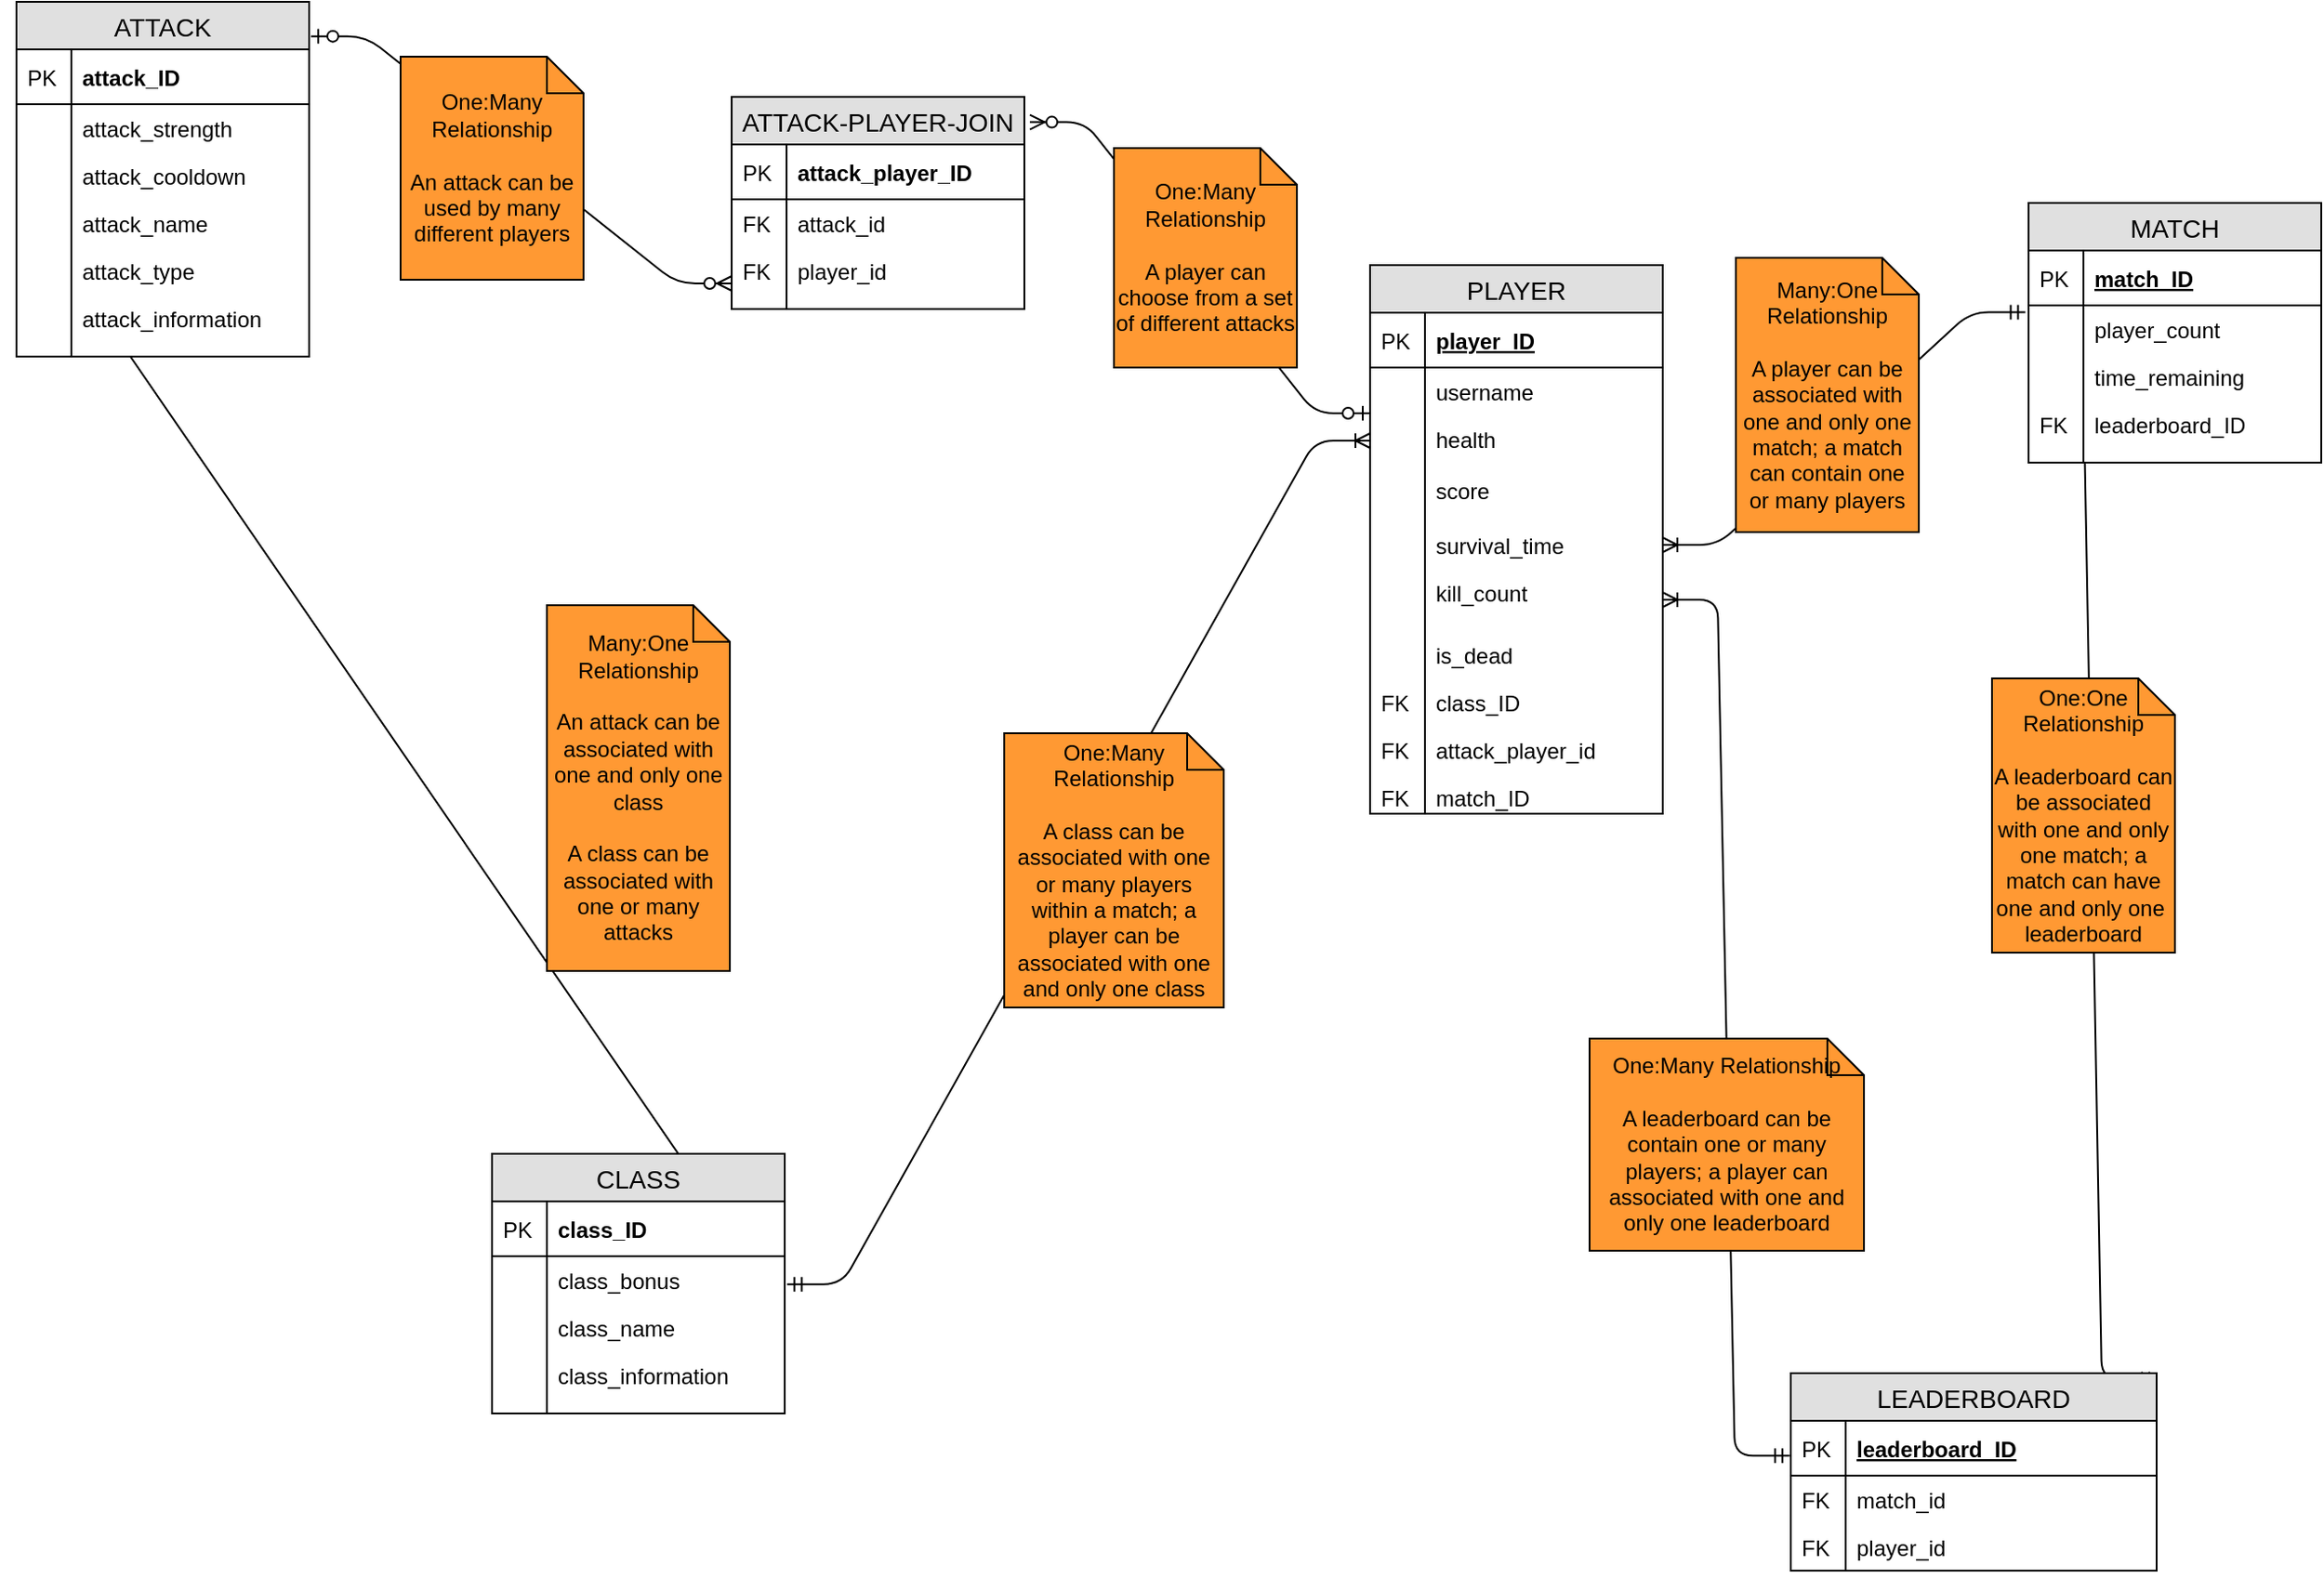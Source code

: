 <mxfile version="13.6.2" type="device"><diagram id="R2lEEEUBdFMjLlhIrx00" name="Page-1"><mxGraphModel dx="2008" dy="1775" grid="1" gridSize="10" guides="1" tooltips="1" connect="1" arrows="1" fold="1" page="1" pageScale="1" pageWidth="850" pageHeight="1100" math="0" shadow="0" extFonts="Permanent Marker^https://fonts.googleapis.com/css?family=Permanent+Marker"><root><mxCell id="0"/><mxCell id="1" parent="0"/><mxCell id="u8r4atgd4e7ZIDanf7BI-53" value="" style="edgeStyle=entityRelationEdgeStyle;fontSize=12;html=1;endArrow=ERmandOne;startArrow=ERoneToMany;entryX=-0.011;entryY=0.143;entryDx=0;entryDy=0;entryPerimeter=0;exitX=1;exitY=0.5;exitDx=0;exitDy=0;" parent="1" source="D_x3WBkVAasMpMiy9x4C-52" target="D_x3WBkVAasMpMiy9x4C-61" edge="1"><mxGeometry width="100" height="100" relative="1" as="geometry"><mxPoint x="610" y="-31" as="sourcePoint"/><mxPoint x="930" y="170" as="targetPoint"/></mxGeometry></mxCell><mxCell id="u8r4atgd4e7ZIDanf7BI-45" value="" style="edgeStyle=entityRelationEdgeStyle;fontSize=12;html=1;endArrow=ERoneToMany;startArrow=ERmandOne;entryX=0;entryY=0.5;entryDx=0;entryDy=0;exitX=1;exitY=0.5;exitDx=0;exitDy=0;" parent="1" source="u8r4atgd4e7ZIDanf7BI-26" target="D_x3WBkVAasMpMiy9x4C-38" edge="1"><mxGeometry width="100" height="100" relative="1" as="geometry"><mxPoint x="120" y="-52" as="sourcePoint"/><mxPoint x="120" y="-255" as="targetPoint"/><Array as="points"><mxPoint x="120" y="-100"/></Array></mxGeometry></mxCell><mxCell id="D_x3WBkVAasMpMiy9x4C-56" value="" style="edgeStyle=entityRelationEdgeStyle;fontSize=12;html=1;endArrow=ERzeroToMany;startArrow=ERzeroToOne;exitX=1.006;exitY=0.097;exitDx=0;exitDy=0;exitPerimeter=0;entryX=0;entryY=0.769;entryDx=0;entryDy=0;entryPerimeter=0;" parent="1" source="D_x3WBkVAasMpMiy9x4C-12" target="HCLnkKVjRVYHczU34d64-8" edge="1"><mxGeometry width="100" height="100" relative="1" as="geometry"><mxPoint x="300" y="289" as="sourcePoint"/><mxPoint x="100" y="-170" as="targetPoint"/></mxGeometry></mxCell><mxCell id="D_x3WBkVAasMpMiy9x4C-57" value="One:Many Relationship&lt;br&gt;&lt;br&gt;An attack can be used by many different players" style="shape=note;size=20;whiteSpace=wrap;html=1;fillColor=#FF9933;" parent="1" vertex="1"><mxGeometry x="-80" y="-360" width="100" height="122" as="geometry"/></mxCell><mxCell id="D_x3WBkVAasMpMiy9x4C-132" value="" style="edgeStyle=entityRelationEdgeStyle;fontSize=12;html=1;endArrow=ERmandOne;startArrow=ERmandOne;exitX=1;exitY=0.03;exitDx=0;exitDy=0;exitPerimeter=0;entryX=0;entryY=0.692;entryDx=0;entryDy=0;entryPerimeter=0;" parent="1" source="D_x3WBkVAasMpMiy9x4C-100" target="D_x3WBkVAasMpMiy9x4C-63" edge="1"><mxGeometry width="100" height="100" relative="1" as="geometry"><mxPoint x="300" y="501" as="sourcePoint"/><mxPoint x="720" y="170" as="targetPoint"/></mxGeometry></mxCell><mxCell id="D_x3WBkVAasMpMiy9x4C-134" value="One:One Relationship&lt;br&gt;&lt;br&gt;A leaderboard can be associated with one and only one match; a match can have one and only one&amp;nbsp;&lt;br&gt;leaderboard" style="shape=note;size=20;whiteSpace=wrap;html=1;fillColor=#FF9933;" parent="1" vertex="1"><mxGeometry x="790" y="-20" width="100" height="150" as="geometry"/></mxCell><mxCell id="u8r4atgd4e7ZIDanf7BI-42" value="" style="edgeStyle=entityRelationEdgeStyle;fontSize=12;html=1;endArrow=ERoneToMany;startArrow=ERmandOne;entryX=0;entryY=0.5;entryDx=0;entryDy=0;exitX=1.008;exitY=0.591;exitDx=0;exitDy=0;exitPerimeter=0;" parent="1" source="u8r4atgd4e7ZIDanf7BI-28" target="D_x3WBkVAasMpMiy9x4C-48" edge="1"><mxGeometry width="100" height="100" relative="1" as="geometry"><mxPoint x="-30" y="217" as="sourcePoint"/><mxPoint x="350" y="-368" as="targetPoint"/></mxGeometry></mxCell><mxCell id="u8r4atgd4e7ZIDanf7BI-43" value="Many:One Relationship&lt;br&gt;&lt;br&gt;An attack can be associated with one and only one class&lt;br&gt;&lt;br&gt;A class can be associated with one or many attacks" style="shape=note;size=20;whiteSpace=wrap;html=1;fillColor=#FF9933;" parent="1" vertex="1"><mxGeometry y="-60" width="100" height="200" as="geometry"/></mxCell><mxCell id="u8r4atgd4e7ZIDanf7BI-47" value="One:Many Relationship&lt;br&gt;&lt;br&gt;A class can be associated with one or many players within a match; a player can be associated with one and only one class" style="shape=note;size=20;whiteSpace=wrap;html=1;fillColor=#FF9933;" parent="1" vertex="1"><mxGeometry x="250" y="10" width="120" height="150" as="geometry"/></mxCell><mxCell id="D_x3WBkVAasMpMiy9x4C-23" value="PLAYER" style="swimlane;fontStyle=0;childLayout=stackLayout;horizontal=1;startSize=26;fillColor=#e0e0e0;horizontalStack=0;resizeParent=1;resizeParentMax=0;resizeLast=0;collapsible=1;marginBottom=0;swimlaneFillColor=#ffffff;align=center;fontSize=14;" parent="1" vertex="1"><mxGeometry x="450" y="-246" width="160" height="300" as="geometry"/></mxCell><mxCell id="D_x3WBkVAasMpMiy9x4C-24" value="player_ID" style="shape=partialRectangle;top=0;left=0;right=0;bottom=1;align=left;verticalAlign=middle;fillColor=none;spacingLeft=34;spacingRight=4;overflow=hidden;rotatable=0;points=[[0,0.5],[1,0.5]];portConstraint=eastwest;dropTarget=0;fontStyle=5;fontSize=12;" parent="D_x3WBkVAasMpMiy9x4C-23" vertex="1"><mxGeometry y="26" width="160" height="30" as="geometry"/></mxCell><mxCell id="D_x3WBkVAasMpMiy9x4C-25" value="PK" style="shape=partialRectangle;top=0;left=0;bottom=0;fillColor=none;align=left;verticalAlign=middle;spacingLeft=4;spacingRight=4;overflow=hidden;rotatable=0;points=[];portConstraint=eastwest;part=1;fontSize=12;" parent="D_x3WBkVAasMpMiy9x4C-24" vertex="1" connectable="0"><mxGeometry width="30" height="30" as="geometry"/></mxCell><mxCell id="D_x3WBkVAasMpMiy9x4C-26" value="username" style="shape=partialRectangle;top=0;left=0;right=0;bottom=0;align=left;verticalAlign=top;fillColor=none;spacingLeft=34;spacingRight=4;overflow=hidden;rotatable=0;points=[[0,0.5],[1,0.5]];portConstraint=eastwest;dropTarget=0;fontSize=12;" parent="D_x3WBkVAasMpMiy9x4C-23" vertex="1"><mxGeometry y="56" width="160" height="26" as="geometry"/></mxCell><mxCell id="D_x3WBkVAasMpMiy9x4C-27" value="" style="shape=partialRectangle;top=0;left=0;bottom=0;fillColor=none;align=left;verticalAlign=top;spacingLeft=4;spacingRight=4;overflow=hidden;rotatable=0;points=[];portConstraint=eastwest;part=1;fontSize=12;" parent="D_x3WBkVAasMpMiy9x4C-26" vertex="1" connectable="0"><mxGeometry width="30" height="26" as="geometry"/></mxCell><mxCell id="D_x3WBkVAasMpMiy9x4C-48" value="health" style="shape=partialRectangle;top=0;left=0;right=0;bottom=0;align=left;verticalAlign=top;fillColor=none;spacingLeft=34;spacingRight=4;overflow=hidden;rotatable=0;points=[[0,0.5],[1,0.5]];portConstraint=eastwest;dropTarget=0;fontSize=12;" parent="D_x3WBkVAasMpMiy9x4C-23" vertex="1"><mxGeometry y="82" width="160" height="28" as="geometry"/></mxCell><mxCell id="D_x3WBkVAasMpMiy9x4C-49" value="" style="shape=partialRectangle;top=0;left=0;bottom=0;fillColor=none;align=left;verticalAlign=top;spacingLeft=4;spacingRight=4;overflow=hidden;rotatable=0;points=[];portConstraint=eastwest;part=1;fontSize=12;" parent="D_x3WBkVAasMpMiy9x4C-48" vertex="1" connectable="0"><mxGeometry width="30" height="28" as="geometry"/></mxCell><mxCell id="u8r4atgd4e7ZIDanf7BI-72" value="score&#10;" style="shape=partialRectangle;top=0;left=0;right=0;bottom=0;align=left;verticalAlign=top;fillColor=none;spacingLeft=34;spacingRight=4;overflow=hidden;rotatable=0;points=[[0,0.5],[1,0.5]];portConstraint=eastwest;dropTarget=0;fontSize=12;" parent="D_x3WBkVAasMpMiy9x4C-23" vertex="1"><mxGeometry y="110" width="160" height="30" as="geometry"/></mxCell><mxCell id="u8r4atgd4e7ZIDanf7BI-73" value="" style="shape=partialRectangle;top=0;left=0;bottom=0;fillColor=none;align=left;verticalAlign=top;spacingLeft=4;spacingRight=4;overflow=hidden;rotatable=0;points=[];portConstraint=eastwest;part=1;fontSize=12;" parent="u8r4atgd4e7ZIDanf7BI-72" vertex="1" connectable="0"><mxGeometry width="30" height="30" as="geometry"/></mxCell><mxCell id="D_x3WBkVAasMpMiy9x4C-52" value="survival_time" style="shape=partialRectangle;top=0;left=0;right=0;bottom=0;align=left;verticalAlign=top;fillColor=none;spacingLeft=34;spacingRight=4;overflow=hidden;rotatable=0;points=[[0,0.5],[1,0.5]];portConstraint=eastwest;dropTarget=0;fontSize=12;" parent="D_x3WBkVAasMpMiy9x4C-23" vertex="1"><mxGeometry y="140" width="160" height="26" as="geometry"/></mxCell><mxCell id="D_x3WBkVAasMpMiy9x4C-53" value="" style="shape=partialRectangle;top=0;left=0;bottom=0;fillColor=none;align=left;verticalAlign=top;spacingLeft=4;spacingRight=4;overflow=hidden;rotatable=0;points=[];portConstraint=eastwest;part=1;fontSize=12;" parent="D_x3WBkVAasMpMiy9x4C-52" vertex="1" connectable="0"><mxGeometry width="30" height="26" as="geometry"/></mxCell><mxCell id="D_x3WBkVAasMpMiy9x4C-30" value="kill_count" style="shape=partialRectangle;top=0;left=0;right=0;bottom=0;align=left;verticalAlign=top;fillColor=none;spacingLeft=34;spacingRight=4;overflow=hidden;rotatable=0;points=[[0,0.5],[1,0.5]];portConstraint=eastwest;dropTarget=0;fontSize=12;" parent="D_x3WBkVAasMpMiy9x4C-23" vertex="1"><mxGeometry y="166" width="160" height="34" as="geometry"/></mxCell><mxCell id="D_x3WBkVAasMpMiy9x4C-31" value="" style="shape=partialRectangle;top=0;left=0;bottom=0;fillColor=none;align=left;verticalAlign=top;spacingLeft=4;spacingRight=4;overflow=hidden;rotatable=0;points=[];portConstraint=eastwest;part=1;fontSize=12;" parent="D_x3WBkVAasMpMiy9x4C-30" vertex="1" connectable="0"><mxGeometry width="30" height="34" as="geometry"/></mxCell><mxCell id="AInrQv52wTnlDQUxydWt-1" value="is_dead" style="shape=partialRectangle;top=0;left=0;right=0;bottom=0;align=left;verticalAlign=top;fillColor=none;spacingLeft=34;spacingRight=4;overflow=hidden;rotatable=0;points=[[0,0.5],[1,0.5]];portConstraint=eastwest;dropTarget=0;fontSize=12;" parent="D_x3WBkVAasMpMiy9x4C-23" vertex="1"><mxGeometry y="200" width="160" height="26" as="geometry"/></mxCell><mxCell id="AInrQv52wTnlDQUxydWt-2" value="" style="shape=partialRectangle;top=0;left=0;bottom=0;fillColor=none;align=left;verticalAlign=top;spacingLeft=4;spacingRight=4;overflow=hidden;rotatable=0;points=[];portConstraint=eastwest;part=1;fontSize=12;" parent="AInrQv52wTnlDQUxydWt-1" vertex="1" connectable="0"><mxGeometry width="30" height="26" as="geometry"/></mxCell><mxCell id="u8r4atgd4e7ZIDanf7BI-60" value="class_ID" style="shape=partialRectangle;top=0;left=0;right=0;bottom=0;align=left;verticalAlign=top;fillColor=none;spacingLeft=34;spacingRight=4;overflow=hidden;rotatable=0;points=[[0,0.5],[1,0.5]];portConstraint=eastwest;dropTarget=0;fontSize=12;" parent="D_x3WBkVAasMpMiy9x4C-23" vertex="1"><mxGeometry y="226" width="160" height="26" as="geometry"/></mxCell><mxCell id="u8r4atgd4e7ZIDanf7BI-61" value="FK" style="shape=partialRectangle;top=0;left=0;bottom=0;fillColor=none;align=left;verticalAlign=top;spacingLeft=4;spacingRight=4;overflow=hidden;rotatable=0;points=[];portConstraint=eastwest;part=1;fontSize=12;" parent="u8r4atgd4e7ZIDanf7BI-60" vertex="1" connectable="0"><mxGeometry width="30" height="26" as="geometry"/></mxCell><mxCell id="u8r4atgd4e7ZIDanf7BI-64" value="attack_player_id" style="shape=partialRectangle;top=0;left=0;right=0;bottom=0;align=left;verticalAlign=top;fillColor=none;spacingLeft=34;spacingRight=4;overflow=hidden;rotatable=0;points=[[0,0.5],[1,0.5]];portConstraint=eastwest;dropTarget=0;fontSize=12;" parent="D_x3WBkVAasMpMiy9x4C-23" vertex="1"><mxGeometry y="252" width="160" height="26" as="geometry"/></mxCell><mxCell id="u8r4atgd4e7ZIDanf7BI-65" value="FK" style="shape=partialRectangle;top=0;left=0;bottom=0;fillColor=none;align=left;verticalAlign=top;spacingLeft=4;spacingRight=4;overflow=hidden;rotatable=0;points=[];portConstraint=eastwest;part=1;fontSize=12;" parent="u8r4atgd4e7ZIDanf7BI-64" vertex="1" connectable="0"><mxGeometry width="30" height="26" as="geometry"/></mxCell><mxCell id="u8r4atgd4e7ZIDanf7BI-66" value="match_ID" style="shape=partialRectangle;top=0;left=0;right=0;bottom=0;align=left;verticalAlign=top;fillColor=none;spacingLeft=34;spacingRight=4;overflow=hidden;rotatable=0;points=[[0,0.5],[1,0.5]];portConstraint=eastwest;dropTarget=0;fontSize=12;" parent="D_x3WBkVAasMpMiy9x4C-23" vertex="1"><mxGeometry y="278" width="160" height="22" as="geometry"/></mxCell><mxCell id="u8r4atgd4e7ZIDanf7BI-67" value="FK" style="shape=partialRectangle;top=0;left=0;bottom=0;fillColor=none;align=left;verticalAlign=top;spacingLeft=4;spacingRight=4;overflow=hidden;rotatable=0;points=[];portConstraint=eastwest;part=1;fontSize=12;" parent="u8r4atgd4e7ZIDanf7BI-66" vertex="1" connectable="0"><mxGeometry width="30" height="22" as="geometry"/></mxCell><mxCell id="u8r4atgd4e7ZIDanf7BI-52" value="Many:One Relationship&lt;br&gt;&lt;br&gt;A player can be associated with one and only one match; a match can contain one or many players" style="shape=note;size=20;whiteSpace=wrap;html=1;fillColor=#FF9933;" parent="1" vertex="1"><mxGeometry x="650" y="-250" width="100" height="150" as="geometry"/></mxCell><mxCell id="u8r4atgd4e7ZIDanf7BI-108" value="" style="edgeStyle=entityRelationEdgeStyle;fontSize=12;html=1;endArrow=ERmandOne;startArrow=ERoneToMany;entryX=-0.003;entryY=0.638;entryDx=0;entryDy=0;entryPerimeter=0;" parent="1" source="D_x3WBkVAasMpMiy9x4C-30" target="D_x3WBkVAasMpMiy9x4C-101" edge="1"><mxGeometry width="100" height="100" relative="1" as="geometry"><mxPoint x="611.76" y="101.28" as="sourcePoint"/><mxPoint x="480" y="310" as="targetPoint"/></mxGeometry></mxCell><mxCell id="u8r4atgd4e7ZIDanf7BI-109" value="One:Many Relationship&lt;br&gt;&lt;br&gt;A leaderboard can be contain one or many players; a player can associated with one and only one leaderboard" style="shape=note;size=20;whiteSpace=wrap;html=1;fillColor=#FF9933;" parent="1" vertex="1"><mxGeometry x="570" y="177" width="150" height="116" as="geometry"/></mxCell><mxCell id="u8r4atgd4e7ZIDanf7BI-25" value="CLASS" style="swimlane;fontStyle=0;childLayout=stackLayout;horizontal=1;startSize=26;fillColor=#e0e0e0;horizontalStack=0;resizeParent=1;resizeParentMax=0;resizeLast=0;collapsible=1;marginBottom=0;swimlaneFillColor=#ffffff;align=center;fontSize=14;" parent="1" vertex="1"><mxGeometry x="-30" y="240" width="160" height="142" as="geometry"/></mxCell><mxCell id="u8r4atgd4e7ZIDanf7BI-26" value="class_ID" style="shape=partialRectangle;top=0;left=0;right=0;bottom=1;align=left;verticalAlign=middle;fillColor=none;spacingLeft=34;spacingRight=4;overflow=hidden;rotatable=0;points=[[0,0.5],[1,0.5]];portConstraint=eastwest;dropTarget=0;fontStyle=1;fontSize=12;" parent="u8r4atgd4e7ZIDanf7BI-25" vertex="1"><mxGeometry y="26" width="160" height="30" as="geometry"/></mxCell><mxCell id="u8r4atgd4e7ZIDanf7BI-27" value="PK" style="shape=partialRectangle;top=0;left=0;bottom=0;fillColor=none;align=left;verticalAlign=middle;spacingLeft=4;spacingRight=4;overflow=hidden;rotatable=0;points=[];portConstraint=eastwest;part=1;fontSize=12;" parent="u8r4atgd4e7ZIDanf7BI-26" vertex="1" connectable="0"><mxGeometry width="30" height="30" as="geometry"/></mxCell><mxCell id="u8r4atgd4e7ZIDanf7BI-28" value="class_bonus" style="shape=partialRectangle;top=0;left=0;right=0;bottom=0;align=left;verticalAlign=top;fillColor=none;spacingLeft=34;spacingRight=4;overflow=hidden;rotatable=0;points=[[0,0.5],[1,0.5]];portConstraint=eastwest;dropTarget=0;fontSize=12;" parent="u8r4atgd4e7ZIDanf7BI-25" vertex="1"><mxGeometry y="56" width="160" height="26" as="geometry"/></mxCell><mxCell id="u8r4atgd4e7ZIDanf7BI-29" value="" style="shape=partialRectangle;top=0;left=0;bottom=0;fillColor=none;align=left;verticalAlign=top;spacingLeft=4;spacingRight=4;overflow=hidden;rotatable=0;points=[];portConstraint=eastwest;part=1;fontSize=12;" parent="u8r4atgd4e7ZIDanf7BI-28" vertex="1" connectable="0"><mxGeometry width="30" height="26" as="geometry"/></mxCell><mxCell id="u8r4atgd4e7ZIDanf7BI-30" value="class_name" style="shape=partialRectangle;top=0;left=0;right=0;bottom=0;align=left;verticalAlign=top;fillColor=none;spacingLeft=34;spacingRight=4;overflow=hidden;rotatable=0;points=[[0,0.5],[1,0.5]];portConstraint=eastwest;dropTarget=0;fontSize=12;" parent="u8r4atgd4e7ZIDanf7BI-25" vertex="1"><mxGeometry y="82" width="160" height="26" as="geometry"/></mxCell><mxCell id="u8r4atgd4e7ZIDanf7BI-31" value="" style="shape=partialRectangle;top=0;left=0;bottom=0;fillColor=none;align=left;verticalAlign=top;spacingLeft=4;spacingRight=4;overflow=hidden;rotatable=0;points=[];portConstraint=eastwest;part=1;fontSize=12;" parent="u8r4atgd4e7ZIDanf7BI-30" vertex="1" connectable="0"><mxGeometry width="30" height="26" as="geometry"/></mxCell><mxCell id="u8r4atgd4e7ZIDanf7BI-32" value="class_information" style="shape=partialRectangle;top=0;left=0;right=0;bottom=0;align=left;verticalAlign=top;fillColor=none;spacingLeft=34;spacingRight=4;overflow=hidden;rotatable=0;points=[[0,0.5],[1,0.5]];portConstraint=eastwest;dropTarget=0;fontSize=12;" parent="u8r4atgd4e7ZIDanf7BI-25" vertex="1"><mxGeometry y="108" width="160" height="26" as="geometry"/></mxCell><mxCell id="u8r4atgd4e7ZIDanf7BI-33" value="" style="shape=partialRectangle;top=0;left=0;bottom=0;fillColor=none;align=left;verticalAlign=top;spacingLeft=4;spacingRight=4;overflow=hidden;rotatable=0;points=[];portConstraint=eastwest;part=1;fontSize=12;" parent="u8r4atgd4e7ZIDanf7BI-32" vertex="1" connectable="0"><mxGeometry width="30" height="26" as="geometry"/></mxCell><mxCell id="u8r4atgd4e7ZIDanf7BI-40" value="" style="shape=partialRectangle;top=0;left=0;right=0;bottom=0;align=left;verticalAlign=top;fillColor=none;spacingLeft=34;spacingRight=4;overflow=hidden;rotatable=0;points=[[0,0.5],[1,0.5]];portConstraint=eastwest;dropTarget=0;fontSize=12;" parent="u8r4atgd4e7ZIDanf7BI-25" vertex="1"><mxGeometry y="134" width="160" height="8" as="geometry"/></mxCell><mxCell id="u8r4atgd4e7ZIDanf7BI-41" value="" style="shape=partialRectangle;top=0;left=0;bottom=0;fillColor=none;align=left;verticalAlign=top;spacingLeft=4;spacingRight=4;overflow=hidden;rotatable=0;points=[];portConstraint=eastwest;part=1;fontSize=12;" parent="u8r4atgd4e7ZIDanf7BI-40" vertex="1" connectable="0"><mxGeometry width="30" height="8" as="geometry"/></mxCell><mxCell id="D_x3WBkVAasMpMiy9x4C-100" value="LEADERBOARD" style="swimlane;fontStyle=0;childLayout=stackLayout;horizontal=1;startSize=26;fillColor=#e0e0e0;horizontalStack=0;resizeParent=1;resizeParentMax=0;resizeLast=0;collapsible=1;marginBottom=0;swimlaneFillColor=#ffffff;align=center;fontSize=14;" parent="1" vertex="1"><mxGeometry x="680" y="360" width="200" height="108" as="geometry"/></mxCell><mxCell id="D_x3WBkVAasMpMiy9x4C-101" value="leaderboard_ID" style="shape=partialRectangle;top=0;left=0;right=0;bottom=1;align=left;verticalAlign=middle;fillColor=none;spacingLeft=34;spacingRight=4;overflow=hidden;rotatable=0;points=[[0,0.5],[1,0.5]];portConstraint=eastwest;dropTarget=0;fontStyle=5;fontSize=12;" parent="D_x3WBkVAasMpMiy9x4C-100" vertex="1"><mxGeometry y="26" width="200" height="30" as="geometry"/></mxCell><mxCell id="D_x3WBkVAasMpMiy9x4C-102" value="PK" style="shape=partialRectangle;top=0;left=0;bottom=0;fillColor=none;align=left;verticalAlign=middle;spacingLeft=4;spacingRight=4;overflow=hidden;rotatable=0;points=[];portConstraint=eastwest;part=1;fontSize=12;" parent="D_x3WBkVAasMpMiy9x4C-101" vertex="1" connectable="0"><mxGeometry width="30" height="30" as="geometry"/></mxCell><mxCell id="D_x3WBkVAasMpMiy9x4C-105" value="match_id" style="shape=partialRectangle;top=0;left=0;right=0;bottom=0;align=left;verticalAlign=top;fillColor=none;spacingLeft=34;spacingRight=4;overflow=hidden;rotatable=0;points=[[0,0.5],[1,0.5]];portConstraint=eastwest;dropTarget=0;fontSize=12;" parent="D_x3WBkVAasMpMiy9x4C-100" vertex="1"><mxGeometry y="56" width="200" height="26" as="geometry"/></mxCell><mxCell id="D_x3WBkVAasMpMiy9x4C-106" value="FK" style="shape=partialRectangle;top=0;left=0;bottom=0;fillColor=none;align=left;verticalAlign=top;spacingLeft=4;spacingRight=4;overflow=hidden;rotatable=0;points=[];portConstraint=eastwest;part=1;fontSize=12;" parent="D_x3WBkVAasMpMiy9x4C-105" vertex="1" connectable="0"><mxGeometry width="30" height="26" as="geometry"/></mxCell><mxCell id="D_x3WBkVAasMpMiy9x4C-103" value="player_id" style="shape=partialRectangle;top=0;left=0;right=0;bottom=0;align=left;verticalAlign=top;fillColor=none;spacingLeft=34;spacingRight=4;overflow=hidden;rotatable=0;points=[[0,0.5],[1,0.5]];portConstraint=eastwest;dropTarget=0;fontSize=12;" parent="D_x3WBkVAasMpMiy9x4C-100" vertex="1"><mxGeometry y="82" width="200" height="26" as="geometry"/></mxCell><mxCell id="D_x3WBkVAasMpMiy9x4C-104" value="FK" style="shape=partialRectangle;top=0;left=0;bottom=0;fillColor=none;align=left;verticalAlign=top;spacingLeft=4;spacingRight=4;overflow=hidden;rotatable=0;points=[];portConstraint=eastwest;part=1;fontSize=12;" parent="D_x3WBkVAasMpMiy9x4C-103" vertex="1" connectable="0"><mxGeometry width="30" height="26" as="geometry"/></mxCell><mxCell id="D_x3WBkVAasMpMiy9x4C-58" value="MATCH" style="swimlane;fontStyle=0;childLayout=stackLayout;horizontal=1;startSize=26;fillColor=#e0e0e0;horizontalStack=0;resizeParent=1;resizeParentMax=0;resizeLast=0;collapsible=1;marginBottom=0;swimlaneFillColor=#ffffff;align=center;fontSize=14;" parent="1" vertex="1"><mxGeometry x="810" y="-280" width="160" height="142" as="geometry"/></mxCell><mxCell id="D_x3WBkVAasMpMiy9x4C-59" value="match_ID" style="shape=partialRectangle;top=0;left=0;right=0;bottom=1;align=left;verticalAlign=middle;fillColor=none;spacingLeft=34;spacingRight=4;overflow=hidden;rotatable=0;points=[[0,0.5],[1,0.5]];portConstraint=eastwest;dropTarget=0;fontStyle=5;fontSize=12;" parent="D_x3WBkVAasMpMiy9x4C-58" vertex="1"><mxGeometry y="26" width="160" height="30" as="geometry"/></mxCell><mxCell id="D_x3WBkVAasMpMiy9x4C-60" value="PK" style="shape=partialRectangle;top=0;left=0;bottom=0;fillColor=none;align=left;verticalAlign=middle;spacingLeft=4;spacingRight=4;overflow=hidden;rotatable=0;points=[];portConstraint=eastwest;part=1;fontSize=12;" parent="D_x3WBkVAasMpMiy9x4C-59" vertex="1" connectable="0"><mxGeometry width="30" height="30" as="geometry"/></mxCell><mxCell id="D_x3WBkVAasMpMiy9x4C-61" value="player_count" style="shape=partialRectangle;top=0;left=0;right=0;bottom=0;align=left;verticalAlign=top;fillColor=none;spacingLeft=34;spacingRight=4;overflow=hidden;rotatable=0;points=[[0,0.5],[1,0.5]];portConstraint=eastwest;dropTarget=0;fontSize=12;" parent="D_x3WBkVAasMpMiy9x4C-58" vertex="1"><mxGeometry y="56" width="160" height="26" as="geometry"/></mxCell><mxCell id="D_x3WBkVAasMpMiy9x4C-62" value="" style="shape=partialRectangle;top=0;left=0;bottom=0;fillColor=none;align=left;verticalAlign=top;spacingLeft=4;spacingRight=4;overflow=hidden;rotatable=0;points=[];portConstraint=eastwest;part=1;fontSize=12;" parent="D_x3WBkVAasMpMiy9x4C-61" vertex="1" connectable="0"><mxGeometry width="30" height="26" as="geometry"/></mxCell><mxCell id="D_x3WBkVAasMpMiy9x4C-63" value="time_remaining" style="shape=partialRectangle;top=0;left=0;right=0;bottom=0;align=left;verticalAlign=top;fillColor=none;spacingLeft=34;spacingRight=4;overflow=hidden;rotatable=0;points=[[0,0.5],[1,0.5]];portConstraint=eastwest;dropTarget=0;fontSize=12;" parent="D_x3WBkVAasMpMiy9x4C-58" vertex="1"><mxGeometry y="82" width="160" height="26" as="geometry"/></mxCell><mxCell id="D_x3WBkVAasMpMiy9x4C-64" value="" style="shape=partialRectangle;top=0;left=0;bottom=0;fillColor=none;align=left;verticalAlign=top;spacingLeft=4;spacingRight=4;overflow=hidden;rotatable=0;points=[];portConstraint=eastwest;part=1;fontSize=12;" parent="D_x3WBkVAasMpMiy9x4C-63" vertex="1" connectable="0"><mxGeometry width="30" height="26" as="geometry"/></mxCell><mxCell id="D_x3WBkVAasMpMiy9x4C-65" value="leaderboard_ID" style="shape=partialRectangle;top=0;left=0;right=0;bottom=0;align=left;verticalAlign=top;fillColor=none;spacingLeft=34;spacingRight=4;overflow=hidden;rotatable=0;points=[[0,0.5],[1,0.5]];portConstraint=eastwest;dropTarget=0;fontSize=12;" parent="D_x3WBkVAasMpMiy9x4C-58" vertex="1"><mxGeometry y="108" width="160" height="26" as="geometry"/></mxCell><mxCell id="D_x3WBkVAasMpMiy9x4C-66" value="FK" style="shape=partialRectangle;top=0;left=0;bottom=0;fillColor=none;align=left;verticalAlign=top;spacingLeft=4;spacingRight=4;overflow=hidden;rotatable=0;points=[];portConstraint=eastwest;part=1;fontSize=12;" parent="D_x3WBkVAasMpMiy9x4C-65" vertex="1" connectable="0"><mxGeometry width="30" height="26" as="geometry"/></mxCell><mxCell id="D_x3WBkVAasMpMiy9x4C-73" value="" style="shape=partialRectangle;top=0;left=0;right=0;bottom=0;align=left;verticalAlign=top;fillColor=none;spacingLeft=34;spacingRight=4;overflow=hidden;rotatable=0;points=[[0,0.5],[1,0.5]];portConstraint=eastwest;dropTarget=0;fontSize=12;" parent="D_x3WBkVAasMpMiy9x4C-58" vertex="1"><mxGeometry y="134" width="160" height="8" as="geometry"/></mxCell><mxCell id="D_x3WBkVAasMpMiy9x4C-74" value="" style="shape=partialRectangle;top=0;left=0;bottom=0;fillColor=none;align=left;verticalAlign=top;spacingLeft=4;spacingRight=4;overflow=hidden;rotatable=0;points=[];portConstraint=eastwest;part=1;fontSize=12;" parent="D_x3WBkVAasMpMiy9x4C-73" vertex="1" connectable="0"><mxGeometry width="30" height="8" as="geometry"/></mxCell><mxCell id="HCLnkKVjRVYHczU34d64-12" value="" style="edgeStyle=entityRelationEdgeStyle;fontSize=12;html=1;endArrow=ERzeroToOne;startArrow=ERzeroToMany;exitX=1.019;exitY=0.119;exitDx=0;exitDy=0;exitPerimeter=0;" edge="1" parent="1" source="HCLnkKVjRVYHczU34d64-1"><mxGeometry width="100" height="100" relative="1" as="geometry"><mxPoint x="260" y="-290" as="sourcePoint"/><mxPoint x="450" y="-165" as="targetPoint"/></mxGeometry></mxCell><mxCell id="D_x3WBkVAasMpMiy9x4C-12" value="ATTACK" style="swimlane;fontStyle=0;childLayout=stackLayout;horizontal=1;startSize=26;fillColor=#e0e0e0;horizontalStack=0;resizeParent=1;resizeParentMax=0;resizeLast=0;collapsible=1;marginBottom=0;swimlaneFillColor=#ffffff;align=center;fontSize=14;" parent="1" vertex="1"><mxGeometry x="-290" y="-390" width="160" height="194" as="geometry"/></mxCell><mxCell id="D_x3WBkVAasMpMiy9x4C-13" value="attack_ID" style="shape=partialRectangle;top=0;left=0;right=0;bottom=1;align=left;verticalAlign=middle;fillColor=none;spacingLeft=34;spacingRight=4;overflow=hidden;rotatable=0;points=[[0,0.5],[1,0.5]];portConstraint=eastwest;dropTarget=0;fontStyle=1;fontSize=12;" parent="D_x3WBkVAasMpMiy9x4C-12" vertex="1"><mxGeometry y="26" width="160" height="30" as="geometry"/></mxCell><mxCell id="D_x3WBkVAasMpMiy9x4C-14" value="PK" style="shape=partialRectangle;top=0;left=0;bottom=0;fillColor=none;align=left;verticalAlign=middle;spacingLeft=4;spacingRight=4;overflow=hidden;rotatable=0;points=[];portConstraint=eastwest;part=1;fontSize=12;" parent="D_x3WBkVAasMpMiy9x4C-13" vertex="1" connectable="0"><mxGeometry width="30" height="30" as="geometry"/></mxCell><mxCell id="D_x3WBkVAasMpMiy9x4C-15" value="attack_strength" style="shape=partialRectangle;top=0;left=0;right=0;bottom=0;align=left;verticalAlign=top;fillColor=none;spacingLeft=34;spacingRight=4;overflow=hidden;rotatable=0;points=[[0,0.5],[1,0.5]];portConstraint=eastwest;dropTarget=0;fontSize=12;" parent="D_x3WBkVAasMpMiy9x4C-12" vertex="1"><mxGeometry y="56" width="160" height="26" as="geometry"/></mxCell><mxCell id="D_x3WBkVAasMpMiy9x4C-16" value="" style="shape=partialRectangle;top=0;left=0;bottom=0;fillColor=none;align=left;verticalAlign=top;spacingLeft=4;spacingRight=4;overflow=hidden;rotatable=0;points=[];portConstraint=eastwest;part=1;fontSize=12;" parent="D_x3WBkVAasMpMiy9x4C-15" vertex="1" connectable="0"><mxGeometry width="30" height="26" as="geometry"/></mxCell><mxCell id="D_x3WBkVAasMpMiy9x4C-17" value="attack_cooldown" style="shape=partialRectangle;top=0;left=0;right=0;bottom=0;align=left;verticalAlign=top;fillColor=none;spacingLeft=34;spacingRight=4;overflow=hidden;rotatable=0;points=[[0,0.5],[1,0.5]];portConstraint=eastwest;dropTarget=0;fontSize=12;" parent="D_x3WBkVAasMpMiy9x4C-12" vertex="1"><mxGeometry y="82" width="160" height="26" as="geometry"/></mxCell><mxCell id="D_x3WBkVAasMpMiy9x4C-18" value="" style="shape=partialRectangle;top=0;left=0;bottom=0;fillColor=none;align=left;verticalAlign=top;spacingLeft=4;spacingRight=4;overflow=hidden;rotatable=0;points=[];portConstraint=eastwest;part=1;fontSize=12;" parent="D_x3WBkVAasMpMiy9x4C-17" vertex="1" connectable="0"><mxGeometry width="30" height="26" as="geometry"/></mxCell><mxCell id="D_x3WBkVAasMpMiy9x4C-19" value="attack_name" style="shape=partialRectangle;top=0;left=0;right=0;bottom=0;align=left;verticalAlign=top;fillColor=none;spacingLeft=34;spacingRight=4;overflow=hidden;rotatable=0;points=[[0,0.5],[1,0.5]];portConstraint=eastwest;dropTarget=0;fontSize=12;" parent="D_x3WBkVAasMpMiy9x4C-12" vertex="1"><mxGeometry y="108" width="160" height="26" as="geometry"/></mxCell><mxCell id="D_x3WBkVAasMpMiy9x4C-20" value="" style="shape=partialRectangle;top=0;left=0;bottom=0;fillColor=none;align=left;verticalAlign=top;spacingLeft=4;spacingRight=4;overflow=hidden;rotatable=0;points=[];portConstraint=eastwest;part=1;fontSize=12;" parent="D_x3WBkVAasMpMiy9x4C-19" vertex="1" connectable="0"><mxGeometry width="30" height="26" as="geometry"/></mxCell><mxCell id="D_x3WBkVAasMpMiy9x4C-38" value="attack_type" style="shape=partialRectangle;top=0;left=0;right=0;bottom=0;align=left;verticalAlign=top;fillColor=none;spacingLeft=34;spacingRight=4;overflow=hidden;rotatable=0;points=[[0,0.5],[1,0.5]];portConstraint=eastwest;dropTarget=0;fontSize=12;" parent="D_x3WBkVAasMpMiy9x4C-12" vertex="1"><mxGeometry y="134" width="160" height="26" as="geometry"/></mxCell><mxCell id="D_x3WBkVAasMpMiy9x4C-39" value="" style="shape=partialRectangle;top=0;left=0;bottom=0;fillColor=none;align=left;verticalAlign=top;spacingLeft=4;spacingRight=4;overflow=hidden;rotatable=0;points=[];portConstraint=eastwest;part=1;fontSize=12;" parent="D_x3WBkVAasMpMiy9x4C-38" vertex="1" connectable="0"><mxGeometry width="30" height="26" as="geometry"/></mxCell><mxCell id="D_x3WBkVAasMpMiy9x4C-42" value="attack_information" style="shape=partialRectangle;top=0;left=0;right=0;bottom=0;align=left;verticalAlign=top;fillColor=none;spacingLeft=34;spacingRight=4;overflow=hidden;rotatable=0;points=[[0,0.5],[1,0.5]];portConstraint=eastwest;dropTarget=0;fontSize=12;" parent="D_x3WBkVAasMpMiy9x4C-12" vertex="1"><mxGeometry y="160" width="160" height="26" as="geometry"/></mxCell><mxCell id="D_x3WBkVAasMpMiy9x4C-43" value="" style="shape=partialRectangle;top=0;left=0;bottom=0;fillColor=none;align=left;verticalAlign=top;spacingLeft=4;spacingRight=4;overflow=hidden;rotatable=0;points=[];portConstraint=eastwest;part=1;fontSize=12;" parent="D_x3WBkVAasMpMiy9x4C-42" vertex="1" connectable="0"><mxGeometry width="30" height="26" as="geometry"/></mxCell><mxCell id="D_x3WBkVAasMpMiy9x4C-21" value="" style="shape=partialRectangle;top=0;left=0;right=0;bottom=0;align=left;verticalAlign=top;fillColor=none;spacingLeft=34;spacingRight=4;overflow=hidden;rotatable=0;points=[[0,0.5],[1,0.5]];portConstraint=eastwest;dropTarget=0;fontSize=12;" parent="D_x3WBkVAasMpMiy9x4C-12" vertex="1"><mxGeometry y="186" width="160" height="8" as="geometry"/></mxCell><mxCell id="D_x3WBkVAasMpMiy9x4C-22" value="" style="shape=partialRectangle;top=0;left=0;bottom=0;fillColor=none;align=left;verticalAlign=top;spacingLeft=4;spacingRight=4;overflow=hidden;rotatable=0;points=[];portConstraint=eastwest;part=1;fontSize=12;" parent="D_x3WBkVAasMpMiy9x4C-21" vertex="1" connectable="0"><mxGeometry width="30" height="8" as="geometry"/></mxCell><mxCell id="HCLnkKVjRVYHczU34d64-1" value="ATTACK-PLAYER-JOIN" style="swimlane;fontStyle=0;childLayout=stackLayout;horizontal=1;startSize=26;fillColor=#e0e0e0;horizontalStack=0;resizeParent=1;resizeParentMax=0;resizeLast=0;collapsible=1;marginBottom=0;swimlaneFillColor=#ffffff;align=center;fontSize=14;" vertex="1" parent="1"><mxGeometry x="101" y="-338" width="160" height="116" as="geometry"/></mxCell><mxCell id="HCLnkKVjRVYHczU34d64-2" value="attack_player_ID" style="shape=partialRectangle;top=0;left=0;right=0;bottom=1;align=left;verticalAlign=middle;fillColor=none;spacingLeft=34;spacingRight=4;overflow=hidden;rotatable=0;points=[[0,0.5],[1,0.5]];portConstraint=eastwest;dropTarget=0;fontStyle=1;fontSize=12;" vertex="1" parent="HCLnkKVjRVYHczU34d64-1"><mxGeometry y="26" width="160" height="30" as="geometry"/></mxCell><mxCell id="HCLnkKVjRVYHczU34d64-3" value="PK" style="shape=partialRectangle;top=0;left=0;bottom=0;fillColor=none;align=left;verticalAlign=middle;spacingLeft=4;spacingRight=4;overflow=hidden;rotatable=0;points=[];portConstraint=eastwest;part=1;fontSize=12;" vertex="1" connectable="0" parent="HCLnkKVjRVYHczU34d64-2"><mxGeometry width="30" height="30" as="geometry"/></mxCell><mxCell id="HCLnkKVjRVYHczU34d64-6" value="attack_id" style="shape=partialRectangle;top=0;left=0;right=0;bottom=0;align=left;verticalAlign=top;fillColor=none;spacingLeft=34;spacingRight=4;overflow=hidden;rotatable=0;points=[[0,0.5],[1,0.5]];portConstraint=eastwest;dropTarget=0;fontSize=12;" vertex="1" parent="HCLnkKVjRVYHczU34d64-1"><mxGeometry y="56" width="160" height="26" as="geometry"/></mxCell><mxCell id="HCLnkKVjRVYHczU34d64-7" value="FK" style="shape=partialRectangle;top=0;left=0;bottom=0;fillColor=none;align=left;verticalAlign=top;spacingLeft=4;spacingRight=4;overflow=hidden;rotatable=0;points=[];portConstraint=eastwest;part=1;fontSize=12;" vertex="1" connectable="0" parent="HCLnkKVjRVYHczU34d64-6"><mxGeometry width="30" height="26" as="geometry"/></mxCell><mxCell id="HCLnkKVjRVYHczU34d64-8" value="player_id" style="shape=partialRectangle;top=0;left=0;right=0;bottom=0;align=left;verticalAlign=top;fillColor=none;spacingLeft=34;spacingRight=4;overflow=hidden;rotatable=0;points=[[0,0.5],[1,0.5]];portConstraint=eastwest;dropTarget=0;fontSize=12;" vertex="1" parent="HCLnkKVjRVYHczU34d64-1"><mxGeometry y="82" width="160" height="26" as="geometry"/></mxCell><mxCell id="HCLnkKVjRVYHczU34d64-9" value="FK" style="shape=partialRectangle;top=0;left=0;bottom=0;fillColor=none;align=left;verticalAlign=top;spacingLeft=4;spacingRight=4;overflow=hidden;rotatable=0;points=[];portConstraint=eastwest;part=1;fontSize=12;" vertex="1" connectable="0" parent="HCLnkKVjRVYHczU34d64-8"><mxGeometry width="30" height="26" as="geometry"/></mxCell><mxCell id="HCLnkKVjRVYHczU34d64-10" value="" style="shape=partialRectangle;top=0;left=0;right=0;bottom=0;align=left;verticalAlign=top;fillColor=none;spacingLeft=34;spacingRight=4;overflow=hidden;rotatable=0;points=[[0,0.5],[1,0.5]];portConstraint=eastwest;dropTarget=0;fontSize=12;" vertex="1" parent="HCLnkKVjRVYHczU34d64-1"><mxGeometry y="108" width="160" height="8" as="geometry"/></mxCell><mxCell id="HCLnkKVjRVYHczU34d64-11" value="" style="shape=partialRectangle;top=0;left=0;bottom=0;fillColor=none;align=left;verticalAlign=top;spacingLeft=4;spacingRight=4;overflow=hidden;rotatable=0;points=[];portConstraint=eastwest;part=1;fontSize=12;" vertex="1" connectable="0" parent="HCLnkKVjRVYHczU34d64-10"><mxGeometry width="30" height="8" as="geometry"/></mxCell><mxCell id="HCLnkKVjRVYHczU34d64-13" value="One:Many Relationship&lt;br&gt;&lt;br&gt;A player can choose from a set of different attacks&lt;br&gt;" style="shape=note;size=20;whiteSpace=wrap;html=1;fillColor=#FF9933;" vertex="1" parent="1"><mxGeometry x="310" y="-310" width="100" height="120" as="geometry"/></mxCell></root></mxGraphModel></diagram></mxfile>